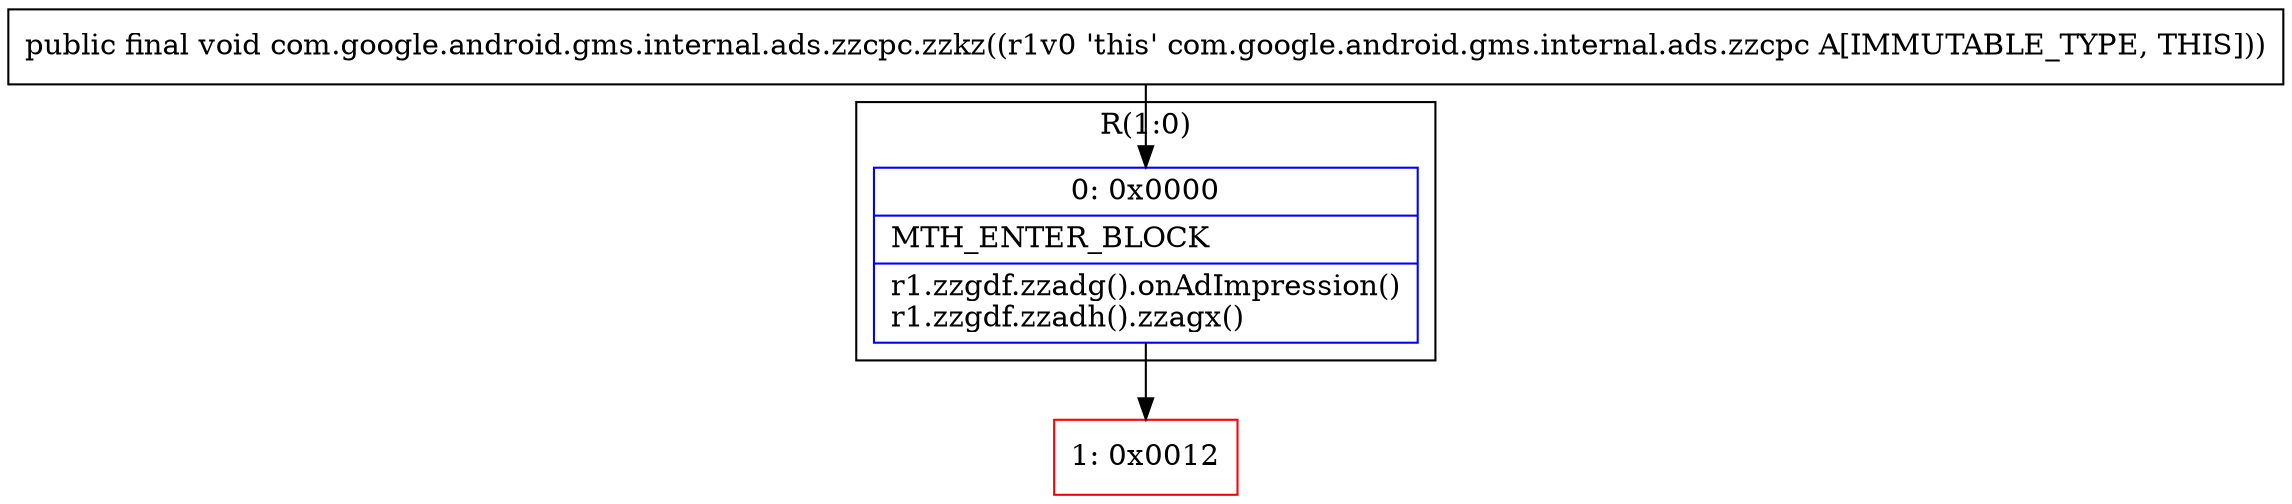 digraph "CFG forcom.google.android.gms.internal.ads.zzcpc.zzkz()V" {
subgraph cluster_Region_874532134 {
label = "R(1:0)";
node [shape=record,color=blue];
Node_0 [shape=record,label="{0\:\ 0x0000|MTH_ENTER_BLOCK\l|r1.zzgdf.zzadg().onAdImpression()\lr1.zzgdf.zzadh().zzagx()\l}"];
}
Node_1 [shape=record,color=red,label="{1\:\ 0x0012}"];
MethodNode[shape=record,label="{public final void com.google.android.gms.internal.ads.zzcpc.zzkz((r1v0 'this' com.google.android.gms.internal.ads.zzcpc A[IMMUTABLE_TYPE, THIS])) }"];
MethodNode -> Node_0;
Node_0 -> Node_1;
}

